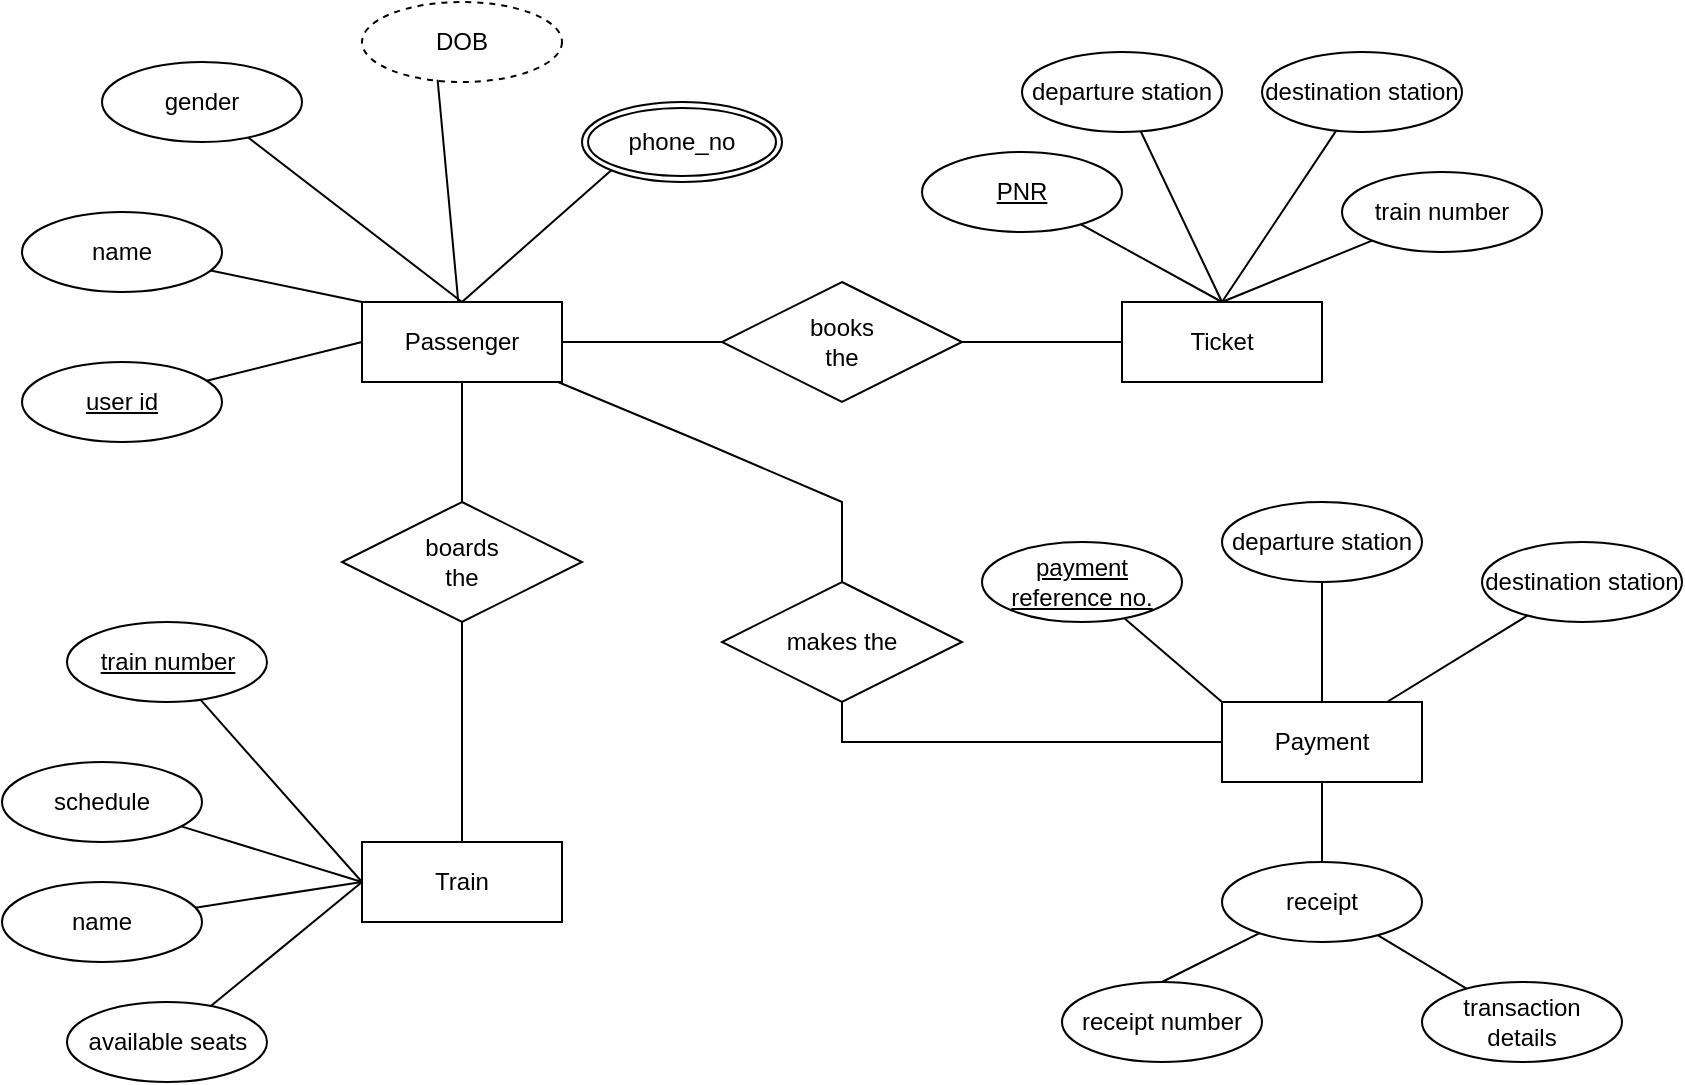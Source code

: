 <mxfile version="17.4.0" type="github">
  <diagram id="R2lEEEUBdFMjLlhIrx00" name="Page-1">
    <mxGraphModel dx="1021" dy="567" grid="1" gridSize="10" guides="1" tooltips="1" connect="1" arrows="1" fold="1" page="1" pageScale="1" pageWidth="850" pageHeight="1100" math="0" shadow="0" extFonts="Permanent Marker^https://fonts.googleapis.com/css?family=Permanent+Marker">
      <root>
        <mxCell id="0" />
        <mxCell id="1" parent="0" />
        <mxCell id="MBF6W-ac61NgdfQavCaw-21" value="Passenger&lt;br&gt;" style="whiteSpace=wrap;html=1;align=center;" parent="1" vertex="1">
          <mxGeometry x="190" y="200" width="100" height="40" as="geometry" />
        </mxCell>
        <mxCell id="MBF6W-ac61NgdfQavCaw-24" value="Ticket&lt;br&gt;" style="whiteSpace=wrap;html=1;align=center;" parent="1" vertex="1">
          <mxGeometry x="570" y="200" width="100" height="40" as="geometry" />
        </mxCell>
        <mxCell id="MBF6W-ac61NgdfQavCaw-25" value="DOB&lt;br&gt;" style="ellipse;whiteSpace=wrap;html=1;align=center;dashed=1;" parent="1" vertex="1">
          <mxGeometry x="190" y="50" width="100" height="40" as="geometry" />
        </mxCell>
        <mxCell id="MBF6W-ac61NgdfQavCaw-26" value="user id&lt;br&gt;" style="ellipse;whiteSpace=wrap;html=1;align=center;fontStyle=4;" parent="1" vertex="1">
          <mxGeometry x="20" y="230" width="100" height="40" as="geometry" />
        </mxCell>
        <mxCell id="MBF6W-ac61NgdfQavCaw-27" value="gender&lt;br&gt;" style="ellipse;whiteSpace=wrap;html=1;align=center;" parent="1" vertex="1">
          <mxGeometry x="60" y="80" width="100" height="40" as="geometry" />
        </mxCell>
        <mxCell id="MBF6W-ac61NgdfQavCaw-28" value="name&lt;br&gt;" style="ellipse;whiteSpace=wrap;html=1;align=center;" parent="1" vertex="1">
          <mxGeometry x="20" y="155" width="100" height="40" as="geometry" />
        </mxCell>
        <mxCell id="MBF6W-ac61NgdfQavCaw-29" value="" style="endArrow=none;html=1;rounded=0;entryX=0;entryY=0;entryDx=0;entryDy=0;" parent="1" source="MBF6W-ac61NgdfQavCaw-28" target="MBF6W-ac61NgdfQavCaw-21" edge="1">
          <mxGeometry relative="1" as="geometry">
            <mxPoint x="272.5" y="250" as="sourcePoint" />
            <mxPoint x="432.5" y="250" as="targetPoint" />
          </mxGeometry>
        </mxCell>
        <mxCell id="MBF6W-ac61NgdfQavCaw-30" value="" style="endArrow=none;html=1;rounded=0;entryX=0;entryY=0.5;entryDx=0;entryDy=0;" parent="1" source="MBF6W-ac61NgdfQavCaw-26" target="MBF6W-ac61NgdfQavCaw-21" edge="1">
          <mxGeometry relative="1" as="geometry">
            <mxPoint x="272.5" y="250" as="sourcePoint" />
            <mxPoint x="152.5" y="160" as="targetPoint" />
          </mxGeometry>
        </mxCell>
        <mxCell id="MBF6W-ac61NgdfQavCaw-32" value="" style="endArrow=none;html=1;rounded=0;entryX=0.5;entryY=0;entryDx=0;entryDy=0;" parent="1" source="MBF6W-ac61NgdfQavCaw-27" target="MBF6W-ac61NgdfQavCaw-21" edge="1">
          <mxGeometry relative="1" as="geometry">
            <mxPoint x="272.5" y="250" as="sourcePoint" />
            <mxPoint x="432.5" y="250" as="targetPoint" />
          </mxGeometry>
        </mxCell>
        <mxCell id="MBF6W-ac61NgdfQavCaw-33" value="PNR&lt;br&gt;" style="ellipse;whiteSpace=wrap;html=1;align=center;fontStyle=4;" parent="1" vertex="1">
          <mxGeometry x="470" y="125" width="100" height="40" as="geometry" />
        </mxCell>
        <mxCell id="MBF6W-ac61NgdfQavCaw-34" value="phone_no&lt;br&gt;" style="ellipse;shape=doubleEllipse;margin=3;whiteSpace=wrap;html=1;align=center;" parent="1" vertex="1">
          <mxGeometry x="300" y="100" width="100" height="40" as="geometry" />
        </mxCell>
        <mxCell id="MBF6W-ac61NgdfQavCaw-35" value="" style="endArrow=none;html=1;rounded=0;exitX=0.5;exitY=0;exitDx=0;exitDy=0;entryX=0;entryY=1;entryDx=0;entryDy=0;" parent="1" source="MBF6W-ac61NgdfQavCaw-21" target="MBF6W-ac61NgdfQavCaw-34" edge="1">
          <mxGeometry relative="1" as="geometry">
            <mxPoint x="272.5" y="240" as="sourcePoint" />
            <mxPoint x="432.5" y="240" as="targetPoint" />
          </mxGeometry>
        </mxCell>
        <mxCell id="M9bP560HoCuoHozRYCnY-1" value="departure station&lt;br&gt;" style="ellipse;whiteSpace=wrap;html=1;align=center;" vertex="1" parent="1">
          <mxGeometry x="520" y="75" width="100" height="40" as="geometry" />
        </mxCell>
        <mxCell id="M9bP560HoCuoHozRYCnY-2" value="destination station&lt;br&gt;" style="ellipse;whiteSpace=wrap;html=1;align=center;" vertex="1" parent="1">
          <mxGeometry x="640" y="75" width="100" height="40" as="geometry" />
        </mxCell>
        <mxCell id="M9bP560HoCuoHozRYCnY-4" value="train number&lt;br&gt;" style="ellipse;whiteSpace=wrap;html=1;align=center;" vertex="1" parent="1">
          <mxGeometry x="680" y="135" width="100" height="40" as="geometry" />
        </mxCell>
        <mxCell id="M9bP560HoCuoHozRYCnY-5" value="receipt number&lt;br&gt;" style="ellipse;whiteSpace=wrap;html=1;align=center;" vertex="1" parent="1">
          <mxGeometry x="540" y="540" width="100" height="40" as="geometry" />
        </mxCell>
        <mxCell id="M9bP560HoCuoHozRYCnY-7" value="" style="endArrow=none;html=1;rounded=0;entryX=0.5;entryY=0;entryDx=0;entryDy=0;" edge="1" parent="1" source="MBF6W-ac61NgdfQavCaw-33" target="MBF6W-ac61NgdfQavCaw-24">
          <mxGeometry relative="1" as="geometry">
            <mxPoint x="450" y="25" as="sourcePoint" />
            <mxPoint x="610" y="25" as="targetPoint" />
          </mxGeometry>
        </mxCell>
        <mxCell id="M9bP560HoCuoHozRYCnY-9" value="" style="endArrow=none;html=1;rounded=0;entryX=0.5;entryY=0;entryDx=0;entryDy=0;" edge="1" parent="1" source="M9bP560HoCuoHozRYCnY-1" target="MBF6W-ac61NgdfQavCaw-24">
          <mxGeometry relative="1" as="geometry">
            <mxPoint x="510" y="5" as="sourcePoint" />
            <mxPoint x="670" y="5" as="targetPoint" />
          </mxGeometry>
        </mxCell>
        <mxCell id="M9bP560HoCuoHozRYCnY-12" value="Payment&lt;br&gt;" style="whiteSpace=wrap;html=1;align=center;" vertex="1" parent="1">
          <mxGeometry x="620" y="400" width="100" height="40" as="geometry" />
        </mxCell>
        <mxCell id="M9bP560HoCuoHozRYCnY-13" value="payment&lt;br&gt;reference no.&lt;br&gt;" style="ellipse;whiteSpace=wrap;html=1;align=center;fontStyle=4;" vertex="1" parent="1">
          <mxGeometry x="500" y="320" width="100" height="40" as="geometry" />
        </mxCell>
        <mxCell id="M9bP560HoCuoHozRYCnY-14" value="departure station&lt;br&gt;" style="ellipse;whiteSpace=wrap;html=1;align=center;" vertex="1" parent="1">
          <mxGeometry x="620" y="300" width="100" height="40" as="geometry" />
        </mxCell>
        <mxCell id="M9bP560HoCuoHozRYCnY-15" value="destination station&lt;br&gt;" style="ellipse;whiteSpace=wrap;html=1;align=center;" vertex="1" parent="1">
          <mxGeometry x="750" y="320" width="100" height="40" as="geometry" />
        </mxCell>
        <mxCell id="M9bP560HoCuoHozRYCnY-16" value="receipt&lt;br&gt;" style="ellipse;whiteSpace=wrap;html=1;align=center;" vertex="1" parent="1">
          <mxGeometry x="620" y="480" width="100" height="40" as="geometry" />
        </mxCell>
        <mxCell id="M9bP560HoCuoHozRYCnY-20" value="" style="endArrow=none;html=1;rounded=0;" edge="1" parent="1" target="M9bP560HoCuoHozRYCnY-16" source="M9bP560HoCuoHozRYCnY-12">
          <mxGeometry relative="1" as="geometry">
            <mxPoint x="670" y="450" as="sourcePoint" />
            <mxPoint x="710" y="230" as="targetPoint" />
          </mxGeometry>
        </mxCell>
        <mxCell id="M9bP560HoCuoHozRYCnY-25" value="" style="endArrow=none;html=1;rounded=0;entryX=0.5;entryY=0;entryDx=0;entryDy=0;" edge="1" parent="1" source="M9bP560HoCuoHozRYCnY-16" target="M9bP560HoCuoHozRYCnY-5">
          <mxGeometry relative="1" as="geometry">
            <mxPoint x="670" y="480" as="sourcePoint" />
            <mxPoint x="670" y="540" as="targetPoint" />
          </mxGeometry>
        </mxCell>
        <mxCell id="M9bP560HoCuoHozRYCnY-28" value="Train" style="whiteSpace=wrap;html=1;align=center;" vertex="1" parent="1">
          <mxGeometry x="190" y="470" width="100" height="40" as="geometry" />
        </mxCell>
        <mxCell id="M9bP560HoCuoHozRYCnY-29" value="train number" style="ellipse;whiteSpace=wrap;html=1;align=center;fontStyle=4;" vertex="1" parent="1">
          <mxGeometry x="42.5" y="360" width="100" height="40" as="geometry" />
        </mxCell>
        <mxCell id="M9bP560HoCuoHozRYCnY-30" value="name" style="ellipse;whiteSpace=wrap;html=1;align=center;" vertex="1" parent="1">
          <mxGeometry x="10" y="490" width="100" height="40" as="geometry" />
        </mxCell>
        <mxCell id="M9bP560HoCuoHozRYCnY-31" value="available seats" style="ellipse;whiteSpace=wrap;html=1;align=center;" vertex="1" parent="1">
          <mxGeometry x="42.5" y="550" width="100" height="40" as="geometry" />
        </mxCell>
        <mxCell id="M9bP560HoCuoHozRYCnY-32" value="schedule" style="ellipse;whiteSpace=wrap;html=1;align=center;" vertex="1" parent="1">
          <mxGeometry x="10" y="430" width="100" height="40" as="geometry" />
        </mxCell>
        <mxCell id="M9bP560HoCuoHozRYCnY-33" value="" style="endArrow=none;html=1;rounded=0;entryX=0;entryY=0.5;entryDx=0;entryDy=0;" edge="1" parent="1" source="M9bP560HoCuoHozRYCnY-29" target="M9bP560HoCuoHozRYCnY-28">
          <mxGeometry relative="1" as="geometry">
            <mxPoint x="32.5" y="310" as="sourcePoint" />
            <mxPoint x="192.5" y="310" as="targetPoint" />
          </mxGeometry>
        </mxCell>
        <mxCell id="M9bP560HoCuoHozRYCnY-35" value="" style="endArrow=none;html=1;rounded=0;entryX=0;entryY=0.5;entryDx=0;entryDy=0;" edge="1" parent="1" source="M9bP560HoCuoHozRYCnY-30" target="M9bP560HoCuoHozRYCnY-28">
          <mxGeometry relative="1" as="geometry">
            <mxPoint x="92.5" y="290" as="sourcePoint" />
            <mxPoint x="252.5" y="290" as="targetPoint" />
          </mxGeometry>
        </mxCell>
        <mxCell id="M9bP560HoCuoHozRYCnY-38" value="" style="endArrow=none;html=1;rounded=0;entryX=0.5;entryY=0;entryDx=0;entryDy=0;" edge="1" parent="1" source="M9bP560HoCuoHozRYCnY-14" target="M9bP560HoCuoHozRYCnY-12">
          <mxGeometry relative="1" as="geometry">
            <mxPoint x="170" y="330" as="sourcePoint" />
            <mxPoint x="330" y="330" as="targetPoint" />
          </mxGeometry>
        </mxCell>
        <mxCell id="M9bP560HoCuoHozRYCnY-39" value="books&lt;br&gt;the" style="shape=rhombus;perimeter=rhombusPerimeter;whiteSpace=wrap;html=1;align=center;" vertex="1" parent="1">
          <mxGeometry x="370" y="190" width="120" height="60" as="geometry" />
        </mxCell>
        <mxCell id="M9bP560HoCuoHozRYCnY-40" value="" style="endArrow=none;html=1;rounded=0;" edge="1" parent="1" source="M9bP560HoCuoHozRYCnY-4">
          <mxGeometry relative="1" as="geometry">
            <mxPoint x="260" y="310" as="sourcePoint" />
            <mxPoint x="620" y="200" as="targetPoint" />
          </mxGeometry>
        </mxCell>
        <mxCell id="M9bP560HoCuoHozRYCnY-41" value="" style="endArrow=none;html=1;rounded=0;" edge="1" parent="1" target="M9bP560HoCuoHozRYCnY-2">
          <mxGeometry relative="1" as="geometry">
            <mxPoint x="620" y="200" as="sourcePoint" />
            <mxPoint x="420" y="310" as="targetPoint" />
          </mxGeometry>
        </mxCell>
        <mxCell id="M9bP560HoCuoHozRYCnY-42" value="" style="endArrow=none;html=1;rounded=0;entryX=0;entryY=0.5;entryDx=0;entryDy=0;" edge="1" parent="1" source="MBF6W-ac61NgdfQavCaw-21" target="M9bP560HoCuoHozRYCnY-39">
          <mxGeometry relative="1" as="geometry">
            <mxPoint x="330" y="270" as="sourcePoint" />
            <mxPoint x="490" y="270" as="targetPoint" />
          </mxGeometry>
        </mxCell>
        <mxCell id="M9bP560HoCuoHozRYCnY-43" value="" style="endArrow=none;html=1;rounded=0;" edge="1" parent="1" source="MBF6W-ac61NgdfQavCaw-24" target="M9bP560HoCuoHozRYCnY-39">
          <mxGeometry relative="1" as="geometry">
            <mxPoint x="330" y="270" as="sourcePoint" />
            <mxPoint x="490" y="270" as="targetPoint" />
          </mxGeometry>
        </mxCell>
        <mxCell id="M9bP560HoCuoHozRYCnY-44" value="" style="endArrow=none;html=1;rounded=0;exitX=0;exitY=0.5;exitDx=0;exitDy=0;" edge="1" parent="1" source="M9bP560HoCuoHozRYCnY-28" target="M9bP560HoCuoHozRYCnY-32">
          <mxGeometry relative="1" as="geometry">
            <mxPoint x="192.5" y="540" as="sourcePoint" />
            <mxPoint x="312.5" y="460" as="targetPoint" />
          </mxGeometry>
        </mxCell>
        <mxCell id="M9bP560HoCuoHozRYCnY-45" value="" style="endArrow=none;html=1;rounded=0;exitX=0;exitY=0.5;exitDx=0;exitDy=0;" edge="1" parent="1" source="M9bP560HoCuoHozRYCnY-28" target="M9bP560HoCuoHozRYCnY-31">
          <mxGeometry relative="1" as="geometry">
            <mxPoint x="322.5" y="320" as="sourcePoint" />
            <mxPoint x="482.5" y="320" as="targetPoint" />
          </mxGeometry>
        </mxCell>
        <mxCell id="M9bP560HoCuoHozRYCnY-48" value="boards&lt;br&gt;the" style="shape=rhombus;perimeter=rhombusPerimeter;whiteSpace=wrap;html=1;align=center;" vertex="1" parent="1">
          <mxGeometry x="180" y="300" width="120" height="60" as="geometry" />
        </mxCell>
        <mxCell id="M9bP560HoCuoHozRYCnY-50" value="" style="endArrow=none;html=1;rounded=0;exitX=0.5;exitY=1;exitDx=0;exitDy=0;entryX=0.5;entryY=0;entryDx=0;entryDy=0;" edge="1" parent="1" source="M9bP560HoCuoHozRYCnY-48" target="M9bP560HoCuoHozRYCnY-28">
          <mxGeometry relative="1" as="geometry">
            <mxPoint x="330" y="370" as="sourcePoint" />
            <mxPoint x="490" y="370" as="targetPoint" />
          </mxGeometry>
        </mxCell>
        <mxCell id="M9bP560HoCuoHozRYCnY-51" value="" style="endArrow=none;html=1;rounded=0;exitX=0.5;exitY=1;exitDx=0;exitDy=0;entryX=0.5;entryY=0;entryDx=0;entryDy=0;" edge="1" parent="1" source="MBF6W-ac61NgdfQavCaw-21" target="M9bP560HoCuoHozRYCnY-48">
          <mxGeometry relative="1" as="geometry">
            <mxPoint x="330" y="370" as="sourcePoint" />
            <mxPoint x="490" y="370" as="targetPoint" />
            <Array as="points" />
          </mxGeometry>
        </mxCell>
        <mxCell id="M9bP560HoCuoHozRYCnY-52" value="" style="endArrow=none;html=1;rounded=0;exitX=0.378;exitY=0.972;exitDx=0;exitDy=0;exitPerimeter=0;" edge="1" parent="1" source="MBF6W-ac61NgdfQavCaw-25" target="MBF6W-ac61NgdfQavCaw-21">
          <mxGeometry relative="1" as="geometry">
            <mxPoint x="330" y="370" as="sourcePoint" />
            <mxPoint x="490" y="370" as="targetPoint" />
          </mxGeometry>
        </mxCell>
        <mxCell id="M9bP560HoCuoHozRYCnY-53" value="makes the" style="shape=rhombus;perimeter=rhombusPerimeter;whiteSpace=wrap;html=1;align=center;" vertex="1" parent="1">
          <mxGeometry x="370" y="340" width="120" height="60" as="geometry" />
        </mxCell>
        <mxCell id="M9bP560HoCuoHozRYCnY-54" value="" style="endArrow=none;html=1;rounded=0;entryX=0.5;entryY=0;entryDx=0;entryDy=0;" edge="1" parent="1" source="MBF6W-ac61NgdfQavCaw-21" target="M9bP560HoCuoHozRYCnY-53">
          <mxGeometry relative="1" as="geometry">
            <mxPoint x="330" y="370" as="sourcePoint" />
            <mxPoint x="390" y="380" as="targetPoint" />
            <Array as="points">
              <mxPoint x="360" y="270" />
              <mxPoint x="430" y="300" />
            </Array>
          </mxGeometry>
        </mxCell>
        <mxCell id="M9bP560HoCuoHozRYCnY-55" value="" style="endArrow=none;html=1;rounded=0;entryX=0;entryY=0.5;entryDx=0;entryDy=0;entryPerimeter=0;" edge="1" parent="1" source="M9bP560HoCuoHozRYCnY-53" target="M9bP560HoCuoHozRYCnY-12">
          <mxGeometry relative="1" as="geometry">
            <mxPoint x="330" y="370" as="sourcePoint" />
            <mxPoint x="490" y="370" as="targetPoint" />
            <Array as="points">
              <mxPoint x="430" y="420" />
            </Array>
          </mxGeometry>
        </mxCell>
        <mxCell id="M9bP560HoCuoHozRYCnY-56" value="" style="endArrow=none;html=1;rounded=0;exitX=0;exitY=0;exitDx=0;exitDy=0;" edge="1" parent="1" source="M9bP560HoCuoHozRYCnY-12" target="M9bP560HoCuoHozRYCnY-13">
          <mxGeometry relative="1" as="geometry">
            <mxPoint x="330" y="370" as="sourcePoint" />
            <mxPoint x="490" y="370" as="targetPoint" />
          </mxGeometry>
        </mxCell>
        <mxCell id="M9bP560HoCuoHozRYCnY-57" value="" style="endArrow=none;html=1;rounded=0;" edge="1" parent="1" source="M9bP560HoCuoHozRYCnY-15" target="M9bP560HoCuoHozRYCnY-12">
          <mxGeometry relative="1" as="geometry">
            <mxPoint x="330" y="370" as="sourcePoint" />
            <mxPoint x="490" y="370" as="targetPoint" />
          </mxGeometry>
        </mxCell>
        <mxCell id="M9bP560HoCuoHozRYCnY-58" value="transaction&lt;br&gt;details" style="ellipse;whiteSpace=wrap;html=1;align=center;" vertex="1" parent="1">
          <mxGeometry x="720" y="540" width="100" height="40" as="geometry" />
        </mxCell>
        <mxCell id="M9bP560HoCuoHozRYCnY-59" value="" style="endArrow=none;html=1;rounded=0;" edge="1" parent="1" source="M9bP560HoCuoHozRYCnY-16" target="M9bP560HoCuoHozRYCnY-58">
          <mxGeometry relative="1" as="geometry">
            <mxPoint x="330" y="400" as="sourcePoint" />
            <mxPoint x="490" y="400" as="targetPoint" />
          </mxGeometry>
        </mxCell>
      </root>
    </mxGraphModel>
  </diagram>
</mxfile>

